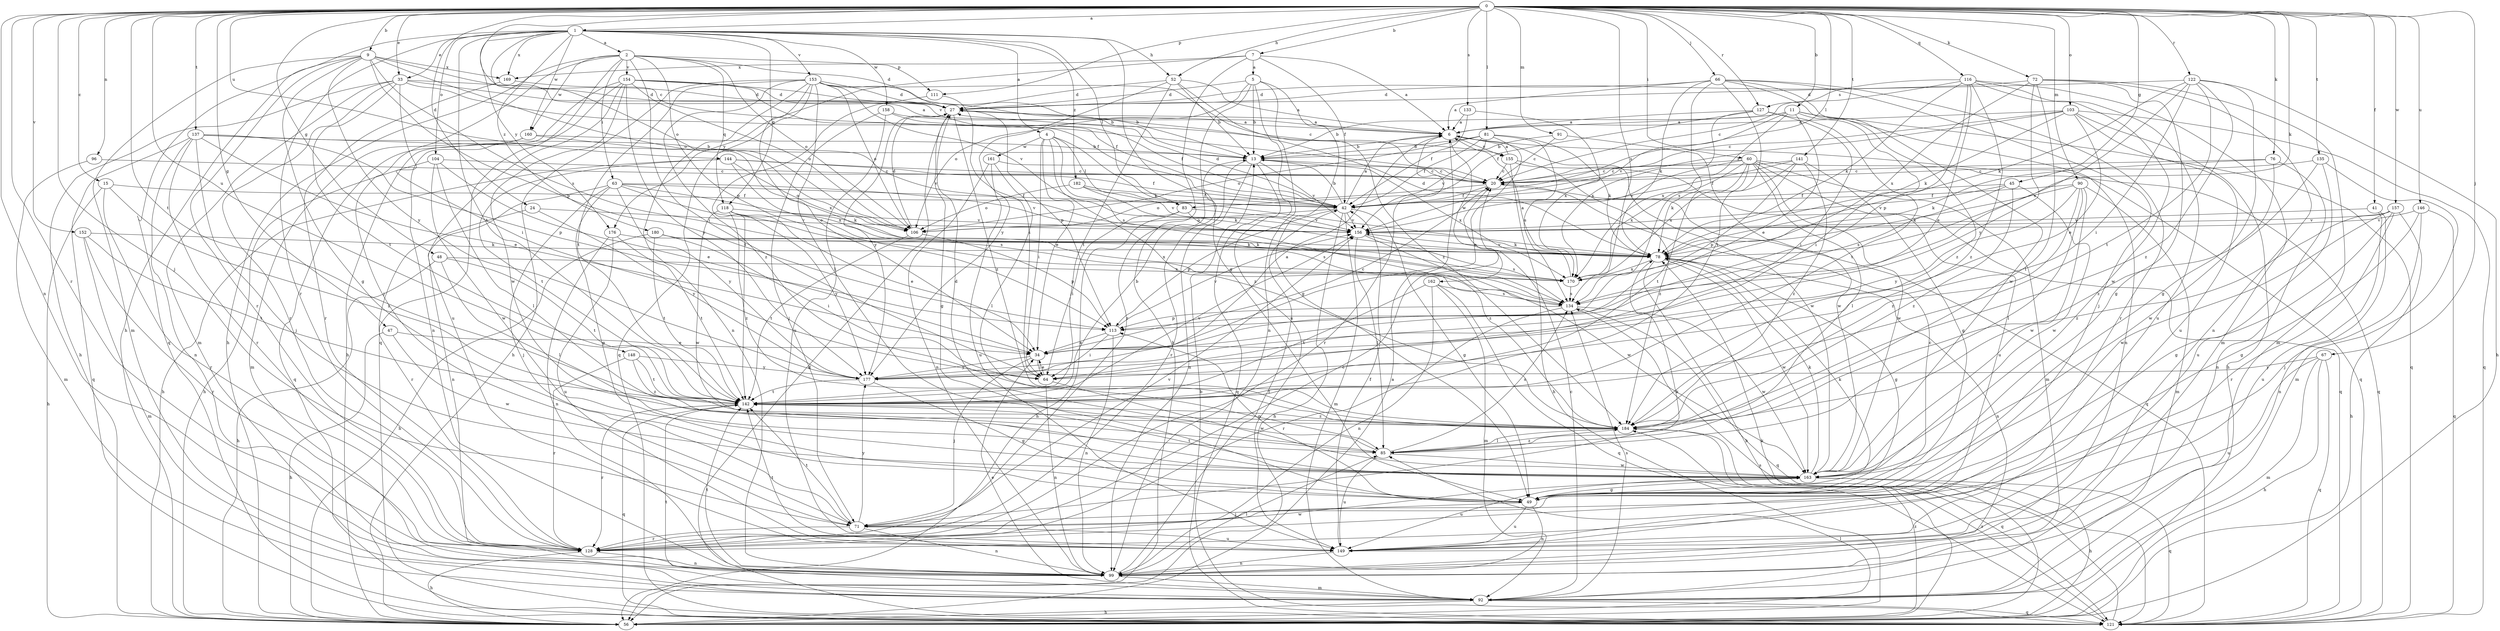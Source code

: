 strict digraph  {
0;
1;
2;
4;
5;
6;
7;
9;
11;
13;
15;
20;
24;
27;
33;
34;
41;
42;
45;
47;
48;
49;
52;
56;
60;
63;
64;
66;
67;
71;
72;
76;
78;
81;
83;
85;
90;
91;
92;
96;
99;
103;
104;
106;
111;
113;
116;
118;
121;
122;
127;
128;
133;
134;
135;
137;
141;
142;
144;
146;
148;
149;
152;
153;
154;
155;
156;
157;
158;
160;
161;
162;
163;
169;
170;
176;
177;
180;
182;
184;
0 -> 1  [label=a];
0 -> 7  [label=b];
0 -> 9  [label=b];
0 -> 11  [label=b];
0 -> 15  [label=c];
0 -> 20  [label=c];
0 -> 24  [label=d];
0 -> 33  [label=e];
0 -> 41  [label=f];
0 -> 45  [label=g];
0 -> 47  [label=g];
0 -> 48  [label=g];
0 -> 52  [label=h];
0 -> 60  [label=i];
0 -> 66  [label=j];
0 -> 67  [label=j];
0 -> 71  [label=j];
0 -> 72  [label=k];
0 -> 76  [label=k];
0 -> 78  [label=k];
0 -> 81  [label=l];
0 -> 83  [label=l];
0 -> 90  [label=m];
0 -> 91  [label=m];
0 -> 96  [label=n];
0 -> 99  [label=n];
0 -> 103  [label=o];
0 -> 111  [label=p];
0 -> 116  [label=q];
0 -> 122  [label=r];
0 -> 127  [label=r];
0 -> 128  [label=r];
0 -> 133  [label=s];
0 -> 134  [label=s];
0 -> 135  [label=t];
0 -> 137  [label=t];
0 -> 141  [label=t];
0 -> 142  [label=t];
0 -> 144  [label=u];
0 -> 146  [label=u];
0 -> 148  [label=u];
0 -> 152  [label=v];
0 -> 157  [label=w];
1 -> 2  [label=a];
1 -> 4  [label=a];
1 -> 33  [label=e];
1 -> 49  [label=g];
1 -> 52  [label=h];
1 -> 56  [label=h];
1 -> 83  [label=l];
1 -> 104  [label=o];
1 -> 106  [label=o];
1 -> 118  [label=q];
1 -> 128  [label=r];
1 -> 142  [label=t];
1 -> 153  [label=v];
1 -> 158  [label=w];
1 -> 160  [label=w];
1 -> 169  [label=x];
1 -> 176  [label=y];
1 -> 180  [label=z];
1 -> 182  [label=z];
2 -> 27  [label=d];
2 -> 56  [label=h];
2 -> 63  [label=i];
2 -> 64  [label=i];
2 -> 71  [label=j];
2 -> 106  [label=o];
2 -> 111  [label=p];
2 -> 113  [label=p];
2 -> 118  [label=q];
2 -> 121  [label=q];
2 -> 154  [label=v];
2 -> 160  [label=w];
4 -> 34  [label=e];
4 -> 64  [label=i];
4 -> 78  [label=k];
4 -> 83  [label=l];
4 -> 134  [label=s];
4 -> 161  [label=w];
4 -> 184  [label=z];
5 -> 13  [label=b];
5 -> 27  [label=d];
5 -> 49  [label=g];
5 -> 99  [label=n];
5 -> 106  [label=o];
5 -> 128  [label=r];
5 -> 149  [label=u];
6 -> 13  [label=b];
6 -> 121  [label=q];
6 -> 128  [label=r];
6 -> 155  [label=v];
6 -> 162  [label=w];
6 -> 163  [label=w];
7 -> 5  [label=a];
7 -> 6  [label=a];
7 -> 42  [label=f];
7 -> 56  [label=h];
7 -> 169  [label=x];
7 -> 176  [label=y];
9 -> 49  [label=g];
9 -> 92  [label=m];
9 -> 106  [label=o];
9 -> 113  [label=p];
9 -> 121  [label=q];
9 -> 128  [label=r];
9 -> 134  [label=s];
9 -> 155  [label=v];
9 -> 169  [label=x];
9 -> 177  [label=y];
11 -> 6  [label=a];
11 -> 13  [label=b];
11 -> 34  [label=e];
11 -> 64  [label=i];
11 -> 99  [label=n];
11 -> 121  [label=q];
11 -> 156  [label=v];
11 -> 170  [label=x];
13 -> 20  [label=c];
13 -> 99  [label=n];
13 -> 121  [label=q];
13 -> 128  [label=r];
13 -> 156  [label=v];
13 -> 170  [label=x];
15 -> 42  [label=f];
15 -> 56  [label=h];
15 -> 128  [label=r];
15 -> 184  [label=z];
20 -> 42  [label=f];
20 -> 106  [label=o];
20 -> 121  [label=q];
24 -> 128  [label=r];
24 -> 156  [label=v];
24 -> 177  [label=y];
27 -> 6  [label=a];
27 -> 49  [label=g];
27 -> 113  [label=p];
27 -> 177  [label=y];
27 -> 184  [label=z];
33 -> 6  [label=a];
33 -> 27  [label=d];
33 -> 42  [label=f];
33 -> 56  [label=h];
33 -> 64  [label=i];
33 -> 92  [label=m];
33 -> 128  [label=r];
33 -> 142  [label=t];
34 -> 20  [label=c];
34 -> 64  [label=i];
34 -> 71  [label=j];
34 -> 177  [label=y];
41 -> 99  [label=n];
41 -> 149  [label=u];
41 -> 156  [label=v];
42 -> 6  [label=a];
42 -> 13  [label=b];
42 -> 27  [label=d];
42 -> 49  [label=g];
42 -> 56  [label=h];
42 -> 92  [label=m];
42 -> 106  [label=o];
42 -> 113  [label=p];
42 -> 156  [label=v];
45 -> 42  [label=f];
45 -> 134  [label=s];
45 -> 156  [label=v];
45 -> 163  [label=w];
45 -> 184  [label=z];
47 -> 34  [label=e];
47 -> 56  [label=h];
47 -> 163  [label=w];
48 -> 56  [label=h];
48 -> 85  [label=l];
48 -> 142  [label=t];
48 -> 170  [label=x];
49 -> 20  [label=c];
49 -> 71  [label=j];
49 -> 78  [label=k];
49 -> 99  [label=n];
49 -> 113  [label=p];
49 -> 149  [label=u];
52 -> 6  [label=a];
52 -> 13  [label=b];
52 -> 27  [label=d];
52 -> 142  [label=t];
52 -> 177  [label=y];
52 -> 184  [label=z];
56 -> 6  [label=a];
56 -> 78  [label=k];
56 -> 85  [label=l];
56 -> 184  [label=z];
60 -> 20  [label=c];
60 -> 78  [label=k];
60 -> 85  [label=l];
60 -> 92  [label=m];
60 -> 121  [label=q];
60 -> 142  [label=t];
60 -> 149  [label=u];
60 -> 156  [label=v];
60 -> 163  [label=w];
60 -> 170  [label=x];
63 -> 42  [label=f];
63 -> 49  [label=g];
63 -> 71  [label=j];
63 -> 78  [label=k];
63 -> 99  [label=n];
63 -> 134  [label=s];
63 -> 156  [label=v];
63 -> 177  [label=y];
64 -> 34  [label=e];
64 -> 99  [label=n];
64 -> 163  [label=w];
66 -> 6  [label=a];
66 -> 27  [label=d];
66 -> 71  [label=j];
66 -> 78  [label=k];
66 -> 128  [label=r];
66 -> 134  [label=s];
66 -> 142  [label=t];
66 -> 163  [label=w];
66 -> 184  [label=z];
67 -> 56  [label=h];
67 -> 92  [label=m];
67 -> 121  [label=q];
67 -> 149  [label=u];
67 -> 177  [label=y];
71 -> 78  [label=k];
71 -> 99  [label=n];
71 -> 128  [label=r];
71 -> 142  [label=t];
71 -> 149  [label=u];
71 -> 156  [label=v];
71 -> 177  [label=y];
72 -> 27  [label=d];
72 -> 49  [label=g];
72 -> 85  [label=l];
72 -> 92  [label=m];
72 -> 99  [label=n];
72 -> 170  [label=x];
72 -> 177  [label=y];
76 -> 20  [label=c];
76 -> 78  [label=k];
76 -> 99  [label=n];
76 -> 163  [label=w];
78 -> 27  [label=d];
78 -> 49  [label=g];
78 -> 56  [label=h];
78 -> 99  [label=n];
78 -> 156  [label=v];
78 -> 163  [label=w];
78 -> 170  [label=x];
81 -> 13  [label=b];
81 -> 34  [label=e];
81 -> 42  [label=f];
81 -> 78  [label=k];
81 -> 106  [label=o];
81 -> 134  [label=s];
81 -> 156  [label=v];
83 -> 56  [label=h];
83 -> 64  [label=i];
83 -> 156  [label=v];
83 -> 184  [label=z];
85 -> 27  [label=d];
85 -> 134  [label=s];
85 -> 149  [label=u];
85 -> 163  [label=w];
85 -> 184  [label=z];
90 -> 42  [label=f];
90 -> 78  [label=k];
90 -> 85  [label=l];
90 -> 92  [label=m];
90 -> 163  [label=w];
90 -> 177  [label=y];
90 -> 184  [label=z];
91 -> 13  [label=b];
91 -> 20  [label=c];
91 -> 163  [label=w];
92 -> 20  [label=c];
92 -> 34  [label=e];
92 -> 56  [label=h];
92 -> 121  [label=q];
92 -> 134  [label=s];
92 -> 142  [label=t];
96 -> 20  [label=c];
96 -> 92  [label=m];
99 -> 42  [label=f];
99 -> 85  [label=l];
99 -> 92  [label=m];
99 -> 142  [label=t];
103 -> 6  [label=a];
103 -> 20  [label=c];
103 -> 34  [label=e];
103 -> 42  [label=f];
103 -> 56  [label=h];
103 -> 78  [label=k];
103 -> 121  [label=q];
103 -> 149  [label=u];
104 -> 20  [label=c];
104 -> 34  [label=e];
104 -> 56  [label=h];
104 -> 85  [label=l];
104 -> 163  [label=w];
106 -> 27  [label=d];
106 -> 113  [label=p];
106 -> 142  [label=t];
111 -> 64  [label=i];
111 -> 142  [label=t];
113 -> 34  [label=e];
113 -> 64  [label=i];
113 -> 99  [label=n];
113 -> 156  [label=v];
116 -> 20  [label=c];
116 -> 34  [label=e];
116 -> 78  [label=k];
116 -> 92  [label=m];
116 -> 113  [label=p];
116 -> 149  [label=u];
116 -> 163  [label=w];
116 -> 184  [label=z];
116 -> 127  [label=s];
118 -> 34  [label=e];
118 -> 134  [label=s];
118 -> 156  [label=v];
118 -> 163  [label=w];
118 -> 177  [label=y];
118 -> 184  [label=z];
121 -> 13  [label=b];
121 -> 27  [label=d];
121 -> 134  [label=s];
121 -> 184  [label=z];
122 -> 27  [label=d];
122 -> 49  [label=g];
122 -> 56  [label=h];
122 -> 64  [label=i];
122 -> 78  [label=k];
122 -> 134  [label=s];
122 -> 142  [label=t];
122 -> 184  [label=z];
127 -> 6  [label=a];
127 -> 42  [label=f];
127 -> 64  [label=i];
127 -> 142  [label=t];
127 -> 170  [label=x];
128 -> 20  [label=c];
128 -> 56  [label=h];
128 -> 99  [label=n];
128 -> 163  [label=w];
133 -> 6  [label=a];
133 -> 42  [label=f];
133 -> 170  [label=x];
134 -> 113  [label=p];
134 -> 121  [label=q];
134 -> 128  [label=r];
134 -> 163  [label=w];
135 -> 20  [label=c];
135 -> 92  [label=m];
135 -> 149  [label=u];
135 -> 184  [label=z];
137 -> 13  [label=b];
137 -> 34  [label=e];
137 -> 71  [label=j];
137 -> 99  [label=n];
137 -> 113  [label=p];
137 -> 121  [label=q];
137 -> 128  [label=r];
137 -> 156  [label=v];
141 -> 20  [label=c];
141 -> 42  [label=f];
141 -> 49  [label=g];
141 -> 113  [label=p];
141 -> 170  [label=x];
141 -> 184  [label=z];
142 -> 13  [label=b];
142 -> 121  [label=q];
142 -> 128  [label=r];
142 -> 156  [label=v];
142 -> 184  [label=z];
144 -> 20  [label=c];
144 -> 42  [label=f];
144 -> 56  [label=h];
144 -> 106  [label=o];
144 -> 142  [label=t];
144 -> 170  [label=x];
146 -> 49  [label=g];
146 -> 71  [label=j];
146 -> 121  [label=q];
146 -> 156  [label=v];
148 -> 128  [label=r];
148 -> 142  [label=t];
148 -> 177  [label=y];
148 -> 184  [label=z];
149 -> 42  [label=f];
149 -> 99  [label=n];
149 -> 142  [label=t];
152 -> 78  [label=k];
152 -> 92  [label=m];
152 -> 128  [label=r];
152 -> 142  [label=t];
153 -> 13  [label=b];
153 -> 20  [label=c];
153 -> 27  [label=d];
153 -> 34  [label=e];
153 -> 56  [label=h];
153 -> 85  [label=l];
153 -> 99  [label=n];
153 -> 106  [label=o];
153 -> 121  [label=q];
153 -> 142  [label=t];
153 -> 156  [label=v];
153 -> 184  [label=z];
154 -> 13  [label=b];
154 -> 27  [label=d];
154 -> 42  [label=f];
154 -> 56  [label=h];
154 -> 99  [label=n];
154 -> 106  [label=o];
154 -> 149  [label=u];
154 -> 163  [label=w];
154 -> 177  [label=y];
155 -> 6  [label=a];
155 -> 20  [label=c];
155 -> 56  [label=h];
155 -> 121  [label=q];
155 -> 184  [label=z];
156 -> 78  [label=k];
156 -> 85  [label=l];
156 -> 134  [label=s];
156 -> 163  [label=w];
157 -> 49  [label=g];
157 -> 56  [label=h];
157 -> 128  [label=r];
157 -> 156  [label=v];
157 -> 163  [label=w];
157 -> 184  [label=z];
158 -> 6  [label=a];
158 -> 42  [label=f];
158 -> 71  [label=j];
158 -> 149  [label=u];
160 -> 13  [label=b];
160 -> 92  [label=m];
160 -> 121  [label=q];
160 -> 170  [label=x];
161 -> 20  [label=c];
161 -> 85  [label=l];
161 -> 99  [label=n];
161 -> 149  [label=u];
162 -> 92  [label=m];
162 -> 99  [label=n];
162 -> 121  [label=q];
162 -> 134  [label=s];
162 -> 142  [label=t];
163 -> 49  [label=g];
163 -> 56  [label=h];
163 -> 78  [label=k];
163 -> 121  [label=q];
163 -> 142  [label=t];
163 -> 149  [label=u];
169 -> 27  [label=d];
169 -> 128  [label=r];
170 -> 6  [label=a];
170 -> 134  [label=s];
176 -> 78  [label=k];
176 -> 99  [label=n];
176 -> 142  [label=t];
176 -> 149  [label=u];
177 -> 6  [label=a];
177 -> 49  [label=g];
177 -> 142  [label=t];
180 -> 56  [label=h];
180 -> 64  [label=i];
180 -> 78  [label=k];
180 -> 142  [label=t];
180 -> 170  [label=x];
182 -> 42  [label=f];
182 -> 78  [label=k];
182 -> 106  [label=o];
182 -> 156  [label=v];
184 -> 85  [label=l];
184 -> 121  [label=q];
}
